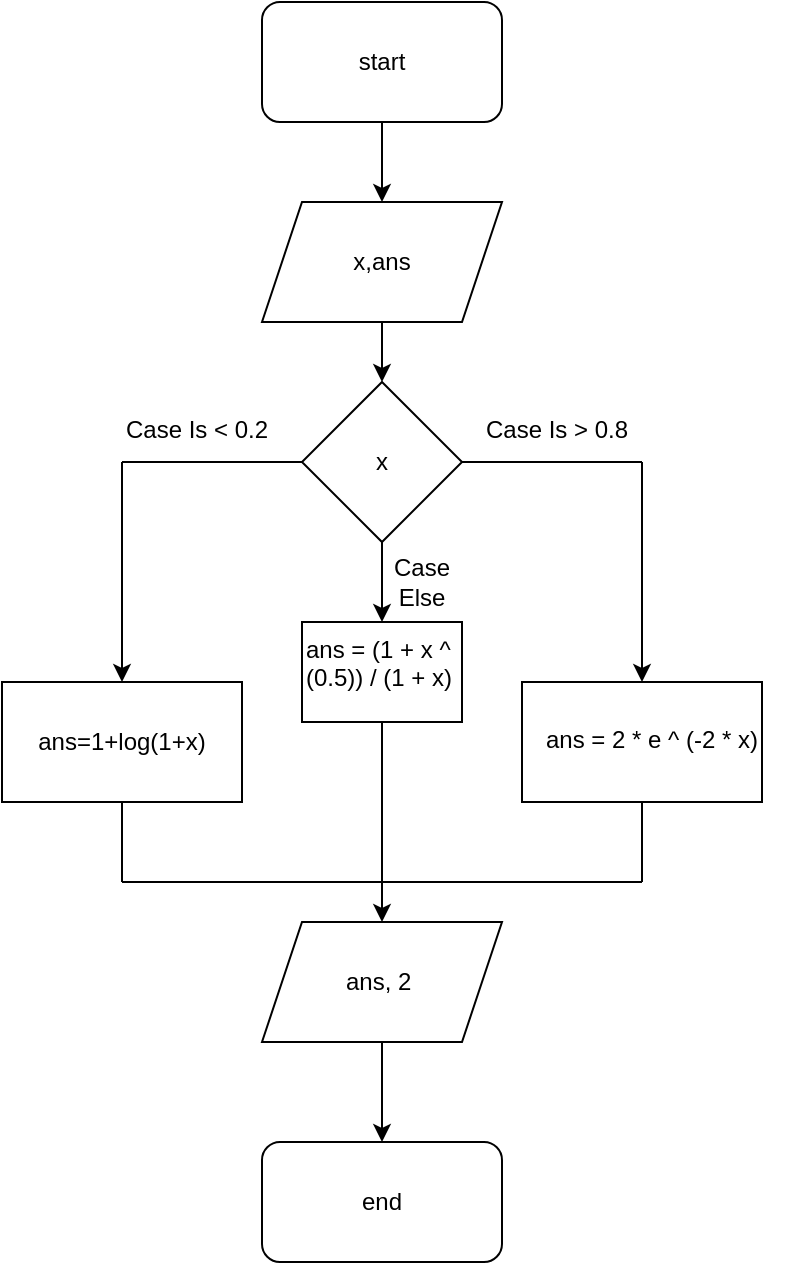 <mxfile version="15.2.9" type="device" pages="5"><diagram id="dI1w18PMFr1RE9JTBytg" name="Page-1"><mxGraphModel dx="770" dy="542" grid="1" gridSize="10" guides="1" tooltips="1" connect="1" arrows="1" fold="1" page="1" pageScale="1" pageWidth="827" pageHeight="1169" math="0" shadow="0"><root><mxCell id="0"/><mxCell id="1" parent="0"/><mxCell id="pCYk5f9-tTiIxZ-fhbZG-1" value="start" style="rounded=1;whiteSpace=wrap;html=1;" vertex="1" parent="1"><mxGeometry x="320" y="40" width="120" height="60" as="geometry"/></mxCell><mxCell id="pCYk5f9-tTiIxZ-fhbZG-2" value="" style="endArrow=classic;html=1;exitX=0.5;exitY=1;exitDx=0;exitDy=0;" edge="1" parent="1" source="pCYk5f9-tTiIxZ-fhbZG-1" target="pCYk5f9-tTiIxZ-fhbZG-4"><mxGeometry width="50" height="50" relative="1" as="geometry"><mxPoint x="370" y="320" as="sourcePoint"/><mxPoint x="370" y="130" as="targetPoint"/></mxGeometry></mxCell><mxCell id="pCYk5f9-tTiIxZ-fhbZG-4" value="x,ans" style="shape=parallelogram;perimeter=parallelogramPerimeter;whiteSpace=wrap;html=1;fixedSize=1;" vertex="1" parent="1"><mxGeometry x="320" y="140" width="120" height="60" as="geometry"/></mxCell><mxCell id="pCYk5f9-tTiIxZ-fhbZG-6" value="" style="endArrow=classic;html=1;exitX=0.5;exitY=1;exitDx=0;exitDy=0;" edge="1" parent="1" source="pCYk5f9-tTiIxZ-fhbZG-4" target="pCYk5f9-tTiIxZ-fhbZG-7"><mxGeometry width="50" height="50" relative="1" as="geometry"><mxPoint x="370" y="320" as="sourcePoint"/><mxPoint x="370" y="250" as="targetPoint"/></mxGeometry></mxCell><mxCell id="pCYk5f9-tTiIxZ-fhbZG-7" value="x" style="rhombus;whiteSpace=wrap;html=1;" vertex="1" parent="1"><mxGeometry x="340" y="230" width="80" height="80" as="geometry"/></mxCell><mxCell id="pCYk5f9-tTiIxZ-fhbZG-9" value="" style="endArrow=none;html=1;exitX=0;exitY=0.5;exitDx=0;exitDy=0;" edge="1" parent="1" source="pCYk5f9-tTiIxZ-fhbZG-7"><mxGeometry width="50" height="50" relative="1" as="geometry"><mxPoint x="370" y="320" as="sourcePoint"/><mxPoint x="250" y="270" as="targetPoint"/></mxGeometry></mxCell><mxCell id="pCYk5f9-tTiIxZ-fhbZG-10" value="" style="endArrow=classic;html=1;" edge="1" parent="1"><mxGeometry width="50" height="50" relative="1" as="geometry"><mxPoint x="250" y="270" as="sourcePoint"/><mxPoint x="250" y="380" as="targetPoint"/></mxGeometry></mxCell><mxCell id="pCYk5f9-tTiIxZ-fhbZG-11" value="ans=1+log(1+x)" style="rounded=0;whiteSpace=wrap;html=1;" vertex="1" parent="1"><mxGeometry x="190" y="380" width="120" height="60" as="geometry"/></mxCell><mxCell id="pCYk5f9-tTiIxZ-fhbZG-12" value="" style="endArrow=none;html=1;exitX=1;exitY=0.5;exitDx=0;exitDy=0;" edge="1" parent="1" source="pCYk5f9-tTiIxZ-fhbZG-7"><mxGeometry width="50" height="50" relative="1" as="geometry"><mxPoint x="370" y="370" as="sourcePoint"/><mxPoint x="510" y="270" as="targetPoint"/></mxGeometry></mxCell><mxCell id="pCYk5f9-tTiIxZ-fhbZG-13" value="" style="endArrow=classic;html=1;" edge="1" parent="1" target="pCYk5f9-tTiIxZ-fhbZG-14"><mxGeometry width="50" height="50" relative="1" as="geometry"><mxPoint x="510" y="270" as="sourcePoint"/><mxPoint x="510" y="380" as="targetPoint"/></mxGeometry></mxCell><mxCell id="pCYk5f9-tTiIxZ-fhbZG-14" value="" style="rounded=0;whiteSpace=wrap;html=1;" vertex="1" parent="1"><mxGeometry x="450" y="380" width="120" height="60" as="geometry"/></mxCell><mxCell id="pCYk5f9-tTiIxZ-fhbZG-16" value="ans = (1 + x ^ (0.5)) / (1 + x)" style="text;whiteSpace=wrap;html=1;" vertex="1" parent="1"><mxGeometry x="340" y="350" width="80" height="15" as="geometry"/></mxCell><mxCell id="pCYk5f9-tTiIxZ-fhbZG-17" value="" style="endArrow=none;html=1;exitX=0.5;exitY=1;exitDx=0;exitDy=0;" edge="1" parent="1" source="pCYk5f9-tTiIxZ-fhbZG-11"><mxGeometry width="50" height="50" relative="1" as="geometry"><mxPoint x="370" y="450" as="sourcePoint"/><mxPoint x="250" y="480" as="targetPoint"/></mxGeometry></mxCell><mxCell id="pCYk5f9-tTiIxZ-fhbZG-18" value="" style="endArrow=none;html=1;exitX=0.5;exitY=1;exitDx=0;exitDy=0;" edge="1" parent="1" source="pCYk5f9-tTiIxZ-fhbZG-14"><mxGeometry width="50" height="50" relative="1" as="geometry"><mxPoint x="370" y="450" as="sourcePoint"/><mxPoint x="510" y="480" as="targetPoint"/></mxGeometry></mxCell><mxCell id="pCYk5f9-tTiIxZ-fhbZG-19" value="" style="endArrow=none;html=1;" edge="1" parent="1"><mxGeometry width="50" height="50" relative="1" as="geometry"><mxPoint x="250" y="480" as="sourcePoint"/><mxPoint x="510" y="480" as="targetPoint"/></mxGeometry></mxCell><mxCell id="pCYk5f9-tTiIxZ-fhbZG-21" value="" style="endArrow=classic;html=1;" edge="1" parent="1" target="pCYk5f9-tTiIxZ-fhbZG-22"><mxGeometry width="50" height="50" relative="1" as="geometry"><mxPoint x="380" y="480" as="sourcePoint"/><mxPoint x="380" y="520" as="targetPoint"/></mxGeometry></mxCell><mxCell id="pCYk5f9-tTiIxZ-fhbZG-22" value="ans, 2&amp;nbsp;" style="shape=parallelogram;perimeter=parallelogramPerimeter;whiteSpace=wrap;html=1;fixedSize=1;" vertex="1" parent="1"><mxGeometry x="320" y="500" width="120" height="60" as="geometry"/></mxCell><mxCell id="pCYk5f9-tTiIxZ-fhbZG-23" value="" style="endArrow=classic;html=1;exitX=0.5;exitY=1;exitDx=0;exitDy=0;" edge="1" parent="1" source="pCYk5f9-tTiIxZ-fhbZG-22" target="pCYk5f9-tTiIxZ-fhbZG-24"><mxGeometry width="50" height="50" relative="1" as="geometry"><mxPoint x="370" y="500" as="sourcePoint"/><mxPoint x="380" y="600" as="targetPoint"/></mxGeometry></mxCell><mxCell id="pCYk5f9-tTiIxZ-fhbZG-24" value="end" style="rounded=1;whiteSpace=wrap;html=1;" vertex="1" parent="1"><mxGeometry x="320" y="610" width="120" height="60" as="geometry"/></mxCell><mxCell id="pCYk5f9-tTiIxZ-fhbZG-25" value="Case Is &lt; 0.2" style="text;whiteSpace=wrap;html=1;" vertex="1" parent="1"><mxGeometry x="250" y="240" width="100" height="30" as="geometry"/></mxCell><mxCell id="pCYk5f9-tTiIxZ-fhbZG-26" value="Case Is &gt; 0.8" style="text;whiteSpace=wrap;html=1;" vertex="1" parent="1"><mxGeometry x="430" y="240" width="100" height="30" as="geometry"/></mxCell><mxCell id="pCYk5f9-tTiIxZ-fhbZG-27" value="" style="rounded=0;whiteSpace=wrap;html=1;fillColor=none;" vertex="1" parent="1"><mxGeometry x="340" y="350" width="80" height="50" as="geometry"/></mxCell><mxCell id="pCYk5f9-tTiIxZ-fhbZG-28" value="" style="endArrow=classic;html=1;exitX=0.5;exitY=1;exitDx=0;exitDy=0;entryX=0.5;entryY=0;entryDx=0;entryDy=0;" edge="1" parent="1" source="pCYk5f9-tTiIxZ-fhbZG-7" target="pCYk5f9-tTiIxZ-fhbZG-27"><mxGeometry width="50" height="50" relative="1" as="geometry"><mxPoint x="380" y="390" as="sourcePoint"/><mxPoint x="430" y="340" as="targetPoint"/></mxGeometry></mxCell><mxCell id="pCYk5f9-tTiIxZ-fhbZG-29" value="ans = 2 * e ^ (-2 * x)" style="text;whiteSpace=wrap;html=1;" vertex="1" parent="1"><mxGeometry x="460" y="395" width="130" height="30" as="geometry"/></mxCell><mxCell id="pCYk5f9-tTiIxZ-fhbZG-30" value="Case Else" style="text;html=1;strokeColor=none;fillColor=none;align=center;verticalAlign=middle;whiteSpace=wrap;rounded=0;" vertex="1" parent="1"><mxGeometry x="380" y="320" width="40" height="20" as="geometry"/></mxCell><mxCell id="pCYk5f9-tTiIxZ-fhbZG-31" value="" style="endArrow=none;html=1;exitX=0.5;exitY=1;exitDx=0;exitDy=0;" edge="1" parent="1" source="pCYk5f9-tTiIxZ-fhbZG-27"><mxGeometry width="50" height="50" relative="1" as="geometry"><mxPoint x="380" y="390" as="sourcePoint"/><mxPoint x="380" y="480" as="targetPoint"/></mxGeometry></mxCell><mxCell id="pCYk5f9-tTiIxZ-fhbZG-33" style="edgeStyle=orthogonalEdgeStyle;rounded=0;orthogonalLoop=1;jettySize=auto;html=1;exitX=0.5;exitY=1;exitDx=0;exitDy=0;" edge="1" parent="1" source="pCYk5f9-tTiIxZ-fhbZG-16" target="pCYk5f9-tTiIxZ-fhbZG-16"><mxGeometry relative="1" as="geometry"/></mxCell></root></mxGraphModel></diagram><diagram id="19UZqenfq27IcjXoYCcM" name="Page-2"><mxGraphModel dx="770" dy="542" grid="1" gridSize="10" guides="1" tooltips="1" connect="1" arrows="1" fold="1" page="1" pageScale="1" pageWidth="827" pageHeight="1169" math="0" shadow="0"><root><mxCell id="sTuYf2kqsGf5Vy3etnHu-0"/><mxCell id="sTuYf2kqsGf5Vy3etnHu-1" parent="sTuYf2kqsGf5Vy3etnHu-0"/><mxCell id="sTuYf2kqsGf5Vy3etnHu-2" value="start" style="rounded=1;whiteSpace=wrap;html=1;fillColor=none;gradientColor=none;" vertex="1" parent="sTuYf2kqsGf5Vy3etnHu-1"><mxGeometry x="320" y="80" width="120" height="60" as="geometry"/></mxCell><mxCell id="sTuYf2kqsGf5Vy3etnHu-3" value="" style="endArrow=classic;html=1;exitX=0.5;exitY=1;exitDx=0;exitDy=0;" edge="1" parent="sTuYf2kqsGf5Vy3etnHu-1" source="sTuYf2kqsGf5Vy3etnHu-2" target="sTuYf2kqsGf5Vy3etnHu-4"><mxGeometry width="50" height="50" relative="1" as="geometry"><mxPoint x="370" y="350" as="sourcePoint"/><mxPoint x="380" y="210" as="targetPoint"/></mxGeometry></mxCell><mxCell id="sTuYf2kqsGf5Vy3etnHu-4" value="a, &amp;nbsp;ans" style="shape=parallelogram;perimeter=parallelogramPerimeter;whiteSpace=wrap;html=1;fixedSize=1;fillColor=none;gradientColor=none;" vertex="1" parent="sTuYf2kqsGf5Vy3etnHu-1"><mxGeometry x="320" y="190" width="120" height="60" as="geometry"/></mxCell><mxCell id="sTuYf2kqsGf5Vy3etnHu-5" value="" style="endArrow=classic;html=1;exitX=0.5;exitY=1;exitDx=0;exitDy=0;" edge="1" parent="sTuYf2kqsGf5Vy3etnHu-1" source="sTuYf2kqsGf5Vy3etnHu-4" target="sTuYf2kqsGf5Vy3etnHu-6"><mxGeometry width="50" height="50" relative="1" as="geometry"><mxPoint x="370" y="350" as="sourcePoint"/><mxPoint x="380" y="300" as="targetPoint"/></mxGeometry></mxCell><mxCell id="sTuYf2kqsGf5Vy3etnHu-6" value="a" style="rhombus;whiteSpace=wrap;html=1;fillColor=none;gradientColor=none;" vertex="1" parent="sTuYf2kqsGf5Vy3etnHu-1"><mxGeometry x="340" y="290" width="80" height="80" as="geometry"/></mxCell><mxCell id="sTuYf2kqsGf5Vy3etnHu-9" value="" style="endArrow=none;html=1;exitX=0;exitY=0.5;exitDx=0;exitDy=0;" edge="1" parent="sTuYf2kqsGf5Vy3etnHu-1" source="sTuYf2kqsGf5Vy3etnHu-6"><mxGeometry width="50" height="50" relative="1" as="geometry"><mxPoint x="350" y="410" as="sourcePoint"/><mxPoint x="170" y="330" as="targetPoint"/></mxGeometry></mxCell><mxCell id="sTuYf2kqsGf5Vy3etnHu-10" value="" style="endArrow=none;html=1;" edge="1" parent="sTuYf2kqsGf5Vy3etnHu-1" source="sTuYf2kqsGf5Vy3etnHu-6"><mxGeometry width="50" height="50" relative="1" as="geometry"><mxPoint x="250" y="330" as="sourcePoint"/><mxPoint x="250" y="440" as="targetPoint"/></mxGeometry></mxCell><mxCell id="sTuYf2kqsGf5Vy3etnHu-11" value="" style="endArrow=none;html=1;" edge="1" parent="sTuYf2kqsGf5Vy3etnHu-1"><mxGeometry width="50" height="50" relative="1" as="geometry"><mxPoint x="170" y="330" as="sourcePoint"/><mxPoint x="170" y="480" as="targetPoint"/></mxGeometry></mxCell><mxCell id="sTuYf2kqsGf5Vy3etnHu-12" value="" style="endArrow=none;html=1;exitX=0.5;exitY=1;exitDx=0;exitDy=0;" edge="1" parent="sTuYf2kqsGf5Vy3etnHu-1" source="sTuYf2kqsGf5Vy3etnHu-6"><mxGeometry width="50" height="50" relative="1" as="geometry"><mxPoint x="350" y="410" as="sourcePoint"/><mxPoint x="380" y="460" as="targetPoint"/></mxGeometry></mxCell><mxCell id="eFNUAeEBrP6kaVec9v31-0" value="" style="endArrow=classic;html=1;" edge="1" parent="sTuYf2kqsGf5Vy3etnHu-1" target="eFNUAeEBrP6kaVec9v31-8"><mxGeometry width="50" height="50" relative="1" as="geometry"><mxPoint x="170" y="480" as="sourcePoint"/><mxPoint x="170" y="490" as="targetPoint"/></mxGeometry></mxCell><mxCell id="eFNUAeEBrP6kaVec9v31-1" value="" style="endArrow=classic;html=1;" edge="1" parent="sTuYf2kqsGf5Vy3etnHu-1"><mxGeometry width="50" height="50" relative="1" as="geometry"><mxPoint x="250" y="440" as="sourcePoint"/><mxPoint x="250" y="450" as="targetPoint"/></mxGeometry></mxCell><mxCell id="eFNUAeEBrP6kaVec9v31-2" value="" style="endArrow=classic;html=1;" edge="1" parent="sTuYf2kqsGf5Vy3etnHu-1"><mxGeometry width="50" height="50" relative="1" as="geometry"><mxPoint x="380" y="460" as="sourcePoint"/><mxPoint x="380" y="480" as="targetPoint"/></mxGeometry></mxCell><mxCell id="eFNUAeEBrP6kaVec9v31-3" value="" style="endArrow=none;html=1;exitX=1;exitY=0.5;exitDx=0;exitDy=0;" edge="1" parent="sTuYf2kqsGf5Vy3etnHu-1" source="sTuYf2kqsGf5Vy3etnHu-6"><mxGeometry width="50" height="50" relative="1" as="geometry"><mxPoint x="350" y="450" as="sourcePoint"/><mxPoint x="590" y="330" as="targetPoint"/></mxGeometry></mxCell><mxCell id="eFNUAeEBrP6kaVec9v31-5" value="" style="endArrow=classic;html=1;" edge="1" parent="sTuYf2kqsGf5Vy3etnHu-1" source="sTuYf2kqsGf5Vy3etnHu-6"><mxGeometry width="50" height="50" relative="1" as="geometry"><mxPoint x="500" y="330" as="sourcePoint"/><mxPoint x="500" y="450" as="targetPoint"/></mxGeometry></mxCell><mxCell id="eFNUAeEBrP6kaVec9v31-6" value="" style="endArrow=classic;html=1;" edge="1" parent="sTuYf2kqsGf5Vy3etnHu-1"><mxGeometry width="50" height="50" relative="1" as="geometry"><mxPoint x="590" y="330" as="sourcePoint"/><mxPoint x="590" y="490" as="targetPoint"/></mxGeometry></mxCell><mxCell id="eFNUAeEBrP6kaVec9v31-7" value="" style="endArrow=classic;html=1;" edge="1" parent="sTuYf2kqsGf5Vy3etnHu-1" source="sTuYf2kqsGf5Vy3etnHu-6"><mxGeometry width="50" height="50" relative="1" as="geometry"><mxPoint x="300" y="330" as="sourcePoint"/><mxPoint x="300" y="540" as="targetPoint"/></mxGeometry></mxCell><mxCell id="eFNUAeEBrP6kaVec9v31-8" value="ans=1" style="rounded=0;whiteSpace=wrap;html=1;fillColor=none;gradientColor=none;" vertex="1" parent="sTuYf2kqsGf5Vy3etnHu-1"><mxGeometry x="140" y="490" width="60" height="60" as="geometry"/></mxCell><mxCell id="eFNUAeEBrP6kaVec9v31-9" value="ans=2" style="rounded=0;whiteSpace=wrap;html=1;fillColor=none;gradientColor=none;" vertex="1" parent="sTuYf2kqsGf5Vy3etnHu-1"><mxGeometry x="220" y="450" width="60" height="50" as="geometry"/></mxCell><mxCell id="eFNUAeEBrP6kaVec9v31-10" value="ans=3" style="rounded=0;whiteSpace=wrap;html=1;fillColor=none;gradientColor=none;" vertex="1" parent="sTuYf2kqsGf5Vy3etnHu-1"><mxGeometry x="270" y="540" width="60" height="50" as="geometry"/></mxCell><mxCell id="eFNUAeEBrP6kaVec9v31-26" style="edgeStyle=orthogonalEdgeStyle;rounded=0;orthogonalLoop=1;jettySize=auto;html=1;" edge="1" parent="sTuYf2kqsGf5Vy3etnHu-1" source="eFNUAeEBrP6kaVec9v31-11"><mxGeometry relative="1" as="geometry"><mxPoint x="380" y="680" as="targetPoint"/></mxGeometry></mxCell><mxCell id="eFNUAeEBrP6kaVec9v31-11" value="ans=4" style="rounded=0;whiteSpace=wrap;html=1;fillColor=none;gradientColor=none;" vertex="1" parent="sTuYf2kqsGf5Vy3etnHu-1"><mxGeometry x="350" y="480" width="60" height="60" as="geometry"/></mxCell><mxCell id="eFNUAeEBrP6kaVec9v31-12" value="ans=5" style="rounded=0;whiteSpace=wrap;html=1;fillColor=none;gradientColor=none;" vertex="1" parent="sTuYf2kqsGf5Vy3etnHu-1"><mxGeometry x="470" y="450" width="60" height="50" as="geometry"/></mxCell><mxCell id="eFNUAeEBrP6kaVec9v31-13" value="ans=6" style="rounded=0;whiteSpace=wrap;html=1;fillColor=none;gradientColor=none;" vertex="1" parent="sTuYf2kqsGf5Vy3etnHu-1"><mxGeometry x="560" y="490" width="60" height="50" as="geometry"/></mxCell><mxCell id="eFNUAeEBrP6kaVec9v31-14" value="" style="endArrow=none;html=1;exitX=0.5;exitY=1;exitDx=0;exitDy=0;" edge="1" parent="sTuYf2kqsGf5Vy3etnHu-1" source="eFNUAeEBrP6kaVec9v31-8"><mxGeometry width="50" height="50" relative="1" as="geometry"><mxPoint x="380" y="550" as="sourcePoint"/><mxPoint x="170" y="660" as="targetPoint"/></mxGeometry></mxCell><mxCell id="eFNUAeEBrP6kaVec9v31-15" value="" style="endArrow=none;html=1;exitX=0.5;exitY=1;exitDx=0;exitDy=0;" edge="1" parent="sTuYf2kqsGf5Vy3etnHu-1" source="eFNUAeEBrP6kaVec9v31-13"><mxGeometry width="50" height="50" relative="1" as="geometry"><mxPoint x="380" y="550" as="sourcePoint"/><mxPoint x="590" y="660" as="targetPoint"/></mxGeometry></mxCell><mxCell id="eFNUAeEBrP6kaVec9v31-16" value="" style="endArrow=none;html=1;" edge="1" parent="sTuYf2kqsGf5Vy3etnHu-1"><mxGeometry width="50" height="50" relative="1" as="geometry"><mxPoint x="170" y="660" as="sourcePoint"/><mxPoint x="590" y="660" as="targetPoint"/></mxGeometry></mxCell><mxCell id="eFNUAeEBrP6kaVec9v31-17" value="" style="endArrow=none;html=1;exitX=0.5;exitY=1;exitDx=0;exitDy=0;" edge="1" parent="sTuYf2kqsGf5Vy3etnHu-1" source="eFNUAeEBrP6kaVec9v31-9"><mxGeometry width="50" height="50" relative="1" as="geometry"><mxPoint x="380" y="550" as="sourcePoint"/><mxPoint x="250" y="640" as="targetPoint"/></mxGeometry></mxCell><mxCell id="eFNUAeEBrP6kaVec9v31-18" value="" style="endArrow=none;html=1;" edge="1" parent="sTuYf2kqsGf5Vy3etnHu-1"><mxGeometry width="50" height="50" relative="1" as="geometry"><mxPoint x="250" y="640" as="sourcePoint"/><mxPoint x="380" y="660" as="targetPoint"/></mxGeometry></mxCell><mxCell id="eFNUAeEBrP6kaVec9v31-22" value="" style="endArrow=none;html=1;exitX=0.5;exitY=1;exitDx=0;exitDy=0;" edge="1" parent="sTuYf2kqsGf5Vy3etnHu-1" source="eFNUAeEBrP6kaVec9v31-10"><mxGeometry width="50" height="50" relative="1" as="geometry"><mxPoint x="380" y="550" as="sourcePoint"/><mxPoint x="380" y="660" as="targetPoint"/></mxGeometry></mxCell><mxCell id="eFNUAeEBrP6kaVec9v31-23" value="" style="endArrow=none;html=1;exitX=0.5;exitY=1;exitDx=0;exitDy=0;" edge="1" parent="sTuYf2kqsGf5Vy3etnHu-1" source="eFNUAeEBrP6kaVec9v31-11"><mxGeometry width="50" height="50" relative="1" as="geometry"><mxPoint x="380" y="550" as="sourcePoint"/><mxPoint x="380" y="660" as="targetPoint"/></mxGeometry></mxCell><mxCell id="eFNUAeEBrP6kaVec9v31-24" value="" style="endArrow=none;html=1;exitX=0.5;exitY=1;exitDx=0;exitDy=0;" edge="1" parent="sTuYf2kqsGf5Vy3etnHu-1" source="eFNUAeEBrP6kaVec9v31-12"><mxGeometry width="50" height="50" relative="1" as="geometry"><mxPoint x="380" y="550" as="sourcePoint"/><mxPoint x="380" y="660" as="targetPoint"/></mxGeometry></mxCell><mxCell id="TbM321lTAKYVAFAgrell-0" value="ans" style="shape=parallelogram;perimeter=parallelogramPerimeter;whiteSpace=wrap;html=1;fixedSize=1;fillColor=none;gradientColor=none;" vertex="1" parent="sTuYf2kqsGf5Vy3etnHu-1"><mxGeometry x="320" y="680" width="120" height="60" as="geometry"/></mxCell><mxCell id="TbM321lTAKYVAFAgrell-1" value="" style="endArrow=classic;html=1;exitX=0.5;exitY=1;exitDx=0;exitDy=0;" edge="1" parent="sTuYf2kqsGf5Vy3etnHu-1" source="TbM321lTAKYVAFAgrell-0" target="TbM321lTAKYVAFAgrell-2"><mxGeometry width="50" height="50" relative="1" as="geometry"><mxPoint x="380" y="650" as="sourcePoint"/><mxPoint x="380" y="790" as="targetPoint"/></mxGeometry></mxCell><mxCell id="TbM321lTAKYVAFAgrell-2" value="end" style="rounded=1;whiteSpace=wrap;html=1;fillColor=none;gradientColor=none;" vertex="1" parent="sTuYf2kqsGf5Vy3etnHu-1"><mxGeometry x="320" y="760" width="120" height="60" as="geometry"/></mxCell><mxCell id="QeTjEKjYVwE3gltf6Wo0-0" value="Case=1" style="text;html=1;strokeColor=none;fillColor=none;align=center;verticalAlign=middle;whiteSpace=wrap;rounded=0;" vertex="1" parent="sTuYf2kqsGf5Vy3etnHu-1"><mxGeometry x="130" y="390" width="40" height="20" as="geometry"/></mxCell><mxCell id="QeTjEKjYVwE3gltf6Wo0-1" value="case=2" style="text;html=1;strokeColor=none;fillColor=none;align=center;verticalAlign=middle;whiteSpace=wrap;rounded=0;" vertex="1" parent="sTuYf2kqsGf5Vy3etnHu-1"><mxGeometry x="250" y="390" width="40" height="20" as="geometry"/></mxCell><mxCell id="QeTjEKjYVwE3gltf6Wo0-2" value="case=3" style="text;html=1;strokeColor=none;fillColor=none;align=center;verticalAlign=middle;whiteSpace=wrap;rounded=0;" vertex="1" parent="sTuYf2kqsGf5Vy3etnHu-1"><mxGeometry x="300" y="420" width="40" height="20" as="geometry"/></mxCell><mxCell id="QeTjEKjYVwE3gltf6Wo0-3" value="case=4" style="text;html=1;strokeColor=none;fillColor=none;align=center;verticalAlign=middle;whiteSpace=wrap;rounded=0;" vertex="1" parent="sTuYf2kqsGf5Vy3etnHu-1"><mxGeometry x="394" y="420" width="40" height="20" as="geometry"/></mxCell><mxCell id="QeTjEKjYVwE3gltf6Wo0-4" value="case=5" style="text;html=1;strokeColor=none;fillColor=none;align=center;verticalAlign=middle;whiteSpace=wrap;rounded=0;" vertex="1" parent="sTuYf2kqsGf5Vy3etnHu-1"><mxGeometry x="470" y="390" width="40" height="20" as="geometry"/></mxCell><mxCell id="QeTjEKjYVwE3gltf6Wo0-5" value="case=6" style="text;html=1;strokeColor=none;fillColor=none;align=center;verticalAlign=middle;whiteSpace=wrap;rounded=0;" vertex="1" parent="sTuYf2kqsGf5Vy3etnHu-1"><mxGeometry x="600" y="390" width="40" height="20" as="geometry"/></mxCell></root></mxGraphModel></diagram><diagram id="ZikFDCQ9XEXTywt0MGj8" name="Page-3"><mxGraphModel dx="770" dy="542" grid="1" gridSize="10" guides="1" tooltips="1" connect="1" arrows="1" fold="1" page="1" pageScale="1" pageWidth="827" pageHeight="1169" math="0" shadow="0"><root><mxCell id="GaVRya6awOVW0myAqaXg-0"/><mxCell id="GaVRya6awOVW0myAqaXg-1" parent="GaVRya6awOVW0myAqaXg-0"/><mxCell id="GaVRya6awOVW0myAqaXg-2" value="start" style="rounded=1;whiteSpace=wrap;html=1;fillColor=none;gradientColor=none;" vertex="1" parent="GaVRya6awOVW0myAqaXg-1"><mxGeometry x="340" y="40" width="120" height="60" as="geometry"/></mxCell><mxCell id="GaVRya6awOVW0myAqaXg-3" value="" style="endArrow=classic;html=1;exitX=0.5;exitY=1;exitDx=0;exitDy=0;" edge="1" parent="GaVRya6awOVW0myAqaXg-1" source="GaVRya6awOVW0myAqaXg-2" target="GaVRya6awOVW0myAqaXg-4"><mxGeometry width="50" height="50" relative="1" as="geometry"><mxPoint x="370" y="270" as="sourcePoint"/><mxPoint x="400" y="140" as="targetPoint"/></mxGeometry></mxCell><mxCell id="GaVRya6awOVW0myAqaXg-4" value="a" style="shape=parallelogram;perimeter=parallelogramPerimeter;whiteSpace=wrap;html=1;fixedSize=1;fillColor=none;gradientColor=none;" vertex="1" parent="GaVRya6awOVW0myAqaXg-1"><mxGeometry x="340" y="140" width="120" height="60" as="geometry"/></mxCell><mxCell id="GaVRya6awOVW0myAqaXg-5" value="" style="endArrow=classic;html=1;exitX=0.5;exitY=1;exitDx=0;exitDy=0;" edge="1" parent="GaVRya6awOVW0myAqaXg-1" source="GaVRya6awOVW0myAqaXg-4" target="GaVRya6awOVW0myAqaXg-6"><mxGeometry width="50" height="50" relative="1" as="geometry"><mxPoint x="370" y="270" as="sourcePoint"/><mxPoint x="400" y="240" as="targetPoint"/></mxGeometry></mxCell><mxCell id="GaVRya6awOVW0myAqaXg-6" value="" style="rhombus;whiteSpace=wrap;html=1;fillColor=none;gradientColor=none;" vertex="1" parent="GaVRya6awOVW0myAqaXg-1"><mxGeometry x="320" y="240" width="160" height="150" as="geometry"/></mxCell><mxCell id="GaVRya6awOVW0myAqaXg-7" value="While a &lt; 2 Or a &gt; 5    a = Int(Rnd * 10)" style="text;whiteSpace=wrap;html=1;" vertex="1" parent="GaVRya6awOVW0myAqaXg-1"><mxGeometry x="345" y="300" width="110" height="30" as="geometry"/></mxCell><mxCell id="GaVRya6awOVW0myAqaXg-8" value="" style="endArrow=classic;html=1;exitX=0;exitY=1;exitDx=0;exitDy=0;" edge="1" parent="GaVRya6awOVW0myAqaXg-1" source="GaVRya6awOVW0myAqaXg-6"><mxGeometry width="50" height="50" relative="1" as="geometry"><mxPoint x="390" y="410" as="sourcePoint"/><mxPoint x="360" y="460" as="targetPoint"/></mxGeometry></mxCell><mxCell id="GaVRya6awOVW0myAqaXg-9" value="" style="endArrow=classic;html=1;exitX=1;exitY=1;exitDx=0;exitDy=0;" edge="1" parent="GaVRya6awOVW0myAqaXg-1" source="GaVRya6awOVW0myAqaXg-6"><mxGeometry width="50" height="50" relative="1" as="geometry"><mxPoint x="390" y="410" as="sourcePoint"/><mxPoint x="440" y="460" as="targetPoint"/></mxGeometry></mxCell><mxCell id="GaVRya6awOVW0myAqaXg-10" value="" style="endArrow=none;html=1;exitX=0;exitY=0.5;exitDx=0;exitDy=0;" edge="1" parent="GaVRya6awOVW0myAqaXg-1" source="GaVRya6awOVW0myAqaXg-6"><mxGeometry width="50" height="50" relative="1" as="geometry"><mxPoint x="390" y="410" as="sourcePoint"/><mxPoint x="230" y="315" as="targetPoint"/></mxGeometry></mxCell><mxCell id="GaVRya6awOVW0myAqaXg-11" value="" style="endArrow=none;html=1;exitX=1;exitY=0.5;exitDx=0;exitDy=0;" edge="1" parent="GaVRya6awOVW0myAqaXg-1" source="GaVRya6awOVW0myAqaXg-6"><mxGeometry width="50" height="50" relative="1" as="geometry"><mxPoint x="390" y="410" as="sourcePoint"/><mxPoint x="580" y="315" as="targetPoint"/></mxGeometry></mxCell><mxCell id="GaVRya6awOVW0myAqaXg-12" value="" style="endArrow=classic;html=1;" edge="1" parent="GaVRya6awOVW0myAqaXg-1"><mxGeometry width="50" height="50" relative="1" as="geometry"><mxPoint x="230" y="310" as="sourcePoint"/><mxPoint x="230" y="450" as="targetPoint"/></mxGeometry></mxCell><mxCell id="GaVRya6awOVW0myAqaXg-13" value="" style="endArrow=classic;html=1;" edge="1" parent="GaVRya6awOVW0myAqaXg-1"><mxGeometry width="50" height="50" relative="1" as="geometry"><mxPoint x="580" y="310" as="sourcePoint"/><mxPoint x="580" y="450" as="targetPoint"/></mxGeometry></mxCell><mxCell id="GaVRya6awOVW0myAqaXg-14" value="отрезок" style="rounded=0;whiteSpace=wrap;html=1;fillColor=none;gradientColor=none;" vertex="1" parent="GaVRya6awOVW0myAqaXg-1"><mxGeometry x="190" y="450" width="80" height="40" as="geometry"/></mxCell><mxCell id="GaVRya6awOVW0myAqaXg-15" value="треугольник" style="rounded=0;whiteSpace=wrap;html=1;fillColor=none;gradientColor=none;" vertex="1" parent="GaVRya6awOVW0myAqaXg-1"><mxGeometry x="320" y="460" width="80" height="40" as="geometry"/></mxCell><mxCell id="GaVRya6awOVW0myAqaXg-18" value="прямоугольник&lt;br&gt;ромб&lt;br&gt;квадрат" style="rounded=0;whiteSpace=wrap;html=1;fillColor=none;gradientColor=none;" vertex="1" parent="GaVRya6awOVW0myAqaXg-1"><mxGeometry x="410" y="460" width="90" height="60" as="geometry"/></mxCell><mxCell id="GaVRya6awOVW0myAqaXg-20" value="пятиугольник" style="rounded=0;whiteSpace=wrap;html=1;fillColor=none;gradientColor=none;" vertex="1" parent="GaVRya6awOVW0myAqaXg-1"><mxGeometry x="520" y="450" width="120" height="60" as="geometry"/></mxCell><mxCell id="GaVRya6awOVW0myAqaXg-21" value="" style="endArrow=none;html=1;entryX=0.5;entryY=1;entryDx=0;entryDy=0;" edge="1" parent="GaVRya6awOVW0myAqaXg-1" target="GaVRya6awOVW0myAqaXg-20"><mxGeometry width="50" height="50" relative="1" as="geometry"><mxPoint x="580" y="600" as="sourcePoint"/><mxPoint x="440" y="540" as="targetPoint"/></mxGeometry></mxCell><mxCell id="GaVRya6awOVW0myAqaXg-22" value="" style="endArrow=none;html=1;exitX=0.5;exitY=1;exitDx=0;exitDy=0;" edge="1" parent="GaVRya6awOVW0myAqaXg-1" source="GaVRya6awOVW0myAqaXg-14"><mxGeometry width="50" height="50" relative="1" as="geometry"><mxPoint x="390" y="590" as="sourcePoint"/><mxPoint x="230" y="600" as="targetPoint"/></mxGeometry></mxCell><mxCell id="GaVRya6awOVW0myAqaXg-23" value="" style="endArrow=none;html=1;" edge="1" parent="GaVRya6awOVW0myAqaXg-1"><mxGeometry width="50" height="50" relative="1" as="geometry"><mxPoint x="230" y="600" as="sourcePoint"/><mxPoint x="580" y="600" as="targetPoint"/></mxGeometry></mxCell><mxCell id="GaVRya6awOVW0myAqaXg-24" value="" style="endArrow=none;html=1;exitX=0.5;exitY=1;exitDx=0;exitDy=0;" edge="1" parent="GaVRya6awOVW0myAqaXg-1" source="GaVRya6awOVW0myAqaXg-15"><mxGeometry width="50" height="50" relative="1" as="geometry"><mxPoint x="390" y="590" as="sourcePoint"/><mxPoint x="400" y="600" as="targetPoint"/></mxGeometry></mxCell><mxCell id="GaVRya6awOVW0myAqaXg-25" value="" style="endArrow=none;html=1;entryX=0.5;entryY=1;entryDx=0;entryDy=0;" edge="1" parent="GaVRya6awOVW0myAqaXg-1" target="GaVRya6awOVW0myAqaXg-18"><mxGeometry width="50" height="50" relative="1" as="geometry"><mxPoint x="400" y="600" as="sourcePoint"/><mxPoint x="440" y="540" as="targetPoint"/></mxGeometry></mxCell><mxCell id="GaVRya6awOVW0myAqaXg-26" value="" style="endArrow=classic;html=1;" edge="1" parent="GaVRya6awOVW0myAqaXg-1" target="GaVRya6awOVW0myAqaXg-27"><mxGeometry width="50" height="50" relative="1" as="geometry"><mxPoint x="400" y="600" as="sourcePoint"/><mxPoint x="400" y="630" as="targetPoint"/></mxGeometry></mxCell><mxCell id="GaVRya6awOVW0myAqaXg-27" value="a" style="shape=parallelogram;perimeter=parallelogramPerimeter;whiteSpace=wrap;html=1;fixedSize=1;fillColor=none;gradientColor=none;" vertex="1" parent="GaVRya6awOVW0myAqaXg-1"><mxGeometry x="340" y="640" width="120" height="60" as="geometry"/></mxCell><mxCell id="GaVRya6awOVW0myAqaXg-28" value="" style="endArrow=classic;html=1;" edge="1" parent="GaVRya6awOVW0myAqaXg-1" target="GaVRya6awOVW0myAqaXg-29"><mxGeometry width="50" height="50" relative="1" as="geometry"><mxPoint x="400" y="700" as="sourcePoint"/><mxPoint x="400" y="750" as="targetPoint"/></mxGeometry></mxCell><mxCell id="GaVRya6awOVW0myAqaXg-29" value="end" style="rounded=1;whiteSpace=wrap;html=1;fillColor=none;gradientColor=none;" vertex="1" parent="GaVRya6awOVW0myAqaXg-1"><mxGeometry x="340" y="720" width="120" height="60" as="geometry"/></mxCell><mxCell id="esILucaiA8i-DCHNu63r-1" value="case=2" style="text;html=1;strokeColor=none;fillColor=none;align=center;verticalAlign=middle;whiteSpace=wrap;rounded=0;" vertex="1" parent="GaVRya6awOVW0myAqaXg-1"><mxGeometry x="180" y="360" width="40" height="20" as="geometry"/></mxCell><mxCell id="esILucaiA8i-DCHNu63r-2" value="case=3" style="text;html=1;strokeColor=none;fillColor=none;align=center;verticalAlign=middle;whiteSpace=wrap;rounded=0;" vertex="1" parent="GaVRya6awOVW0myAqaXg-1"><mxGeometry x="305" y="390" width="40" height="20" as="geometry"/></mxCell><mxCell id="esILucaiA8i-DCHNu63r-4" value="case=4" style="text;html=1;strokeColor=none;fillColor=none;align=center;verticalAlign=middle;whiteSpace=wrap;rounded=0;" vertex="1" parent="GaVRya6awOVW0myAqaXg-1"><mxGeometry x="455" y="390" width="40" height="20" as="geometry"/></mxCell><mxCell id="esILucaiA8i-DCHNu63r-5" value="case=5" style="text;html=1;strokeColor=none;fillColor=none;align=center;verticalAlign=middle;whiteSpace=wrap;rounded=0;" vertex="1" parent="GaVRya6awOVW0myAqaXg-1"><mxGeometry x="590" y="350" width="40" height="20" as="geometry"/></mxCell></root></mxGraphModel></diagram><diagram id="KLNobscPjwVu5lAgN8hy" name="Page-4"><mxGraphModel dx="770" dy="542" grid="1" gridSize="10" guides="1" tooltips="1" connect="1" arrows="1" fold="1" page="1" pageScale="1" pageWidth="827" pageHeight="1169" math="0" shadow="0"><root><mxCell id="HbHpyk4V0_9fi1_Ug77k-0"/><mxCell id="HbHpyk4V0_9fi1_Ug77k-1" parent="HbHpyk4V0_9fi1_Ug77k-0"/><mxCell id="gLwOkWi8e9hfQLj68ffz-0" value="start" style="rounded=1;whiteSpace=wrap;html=1;fillColor=none;gradientColor=none;" vertex="1" parent="HbHpyk4V0_9fi1_Ug77k-1"><mxGeometry x="320" y="50" width="120" height="60" as="geometry"/></mxCell><mxCell id="gLwOkWi8e9hfQLj68ffz-1" value="end" style="rounded=1;whiteSpace=wrap;html=1;fillColor=none;gradientColor=none;" vertex="1" parent="HbHpyk4V0_9fi1_Ug77k-1"><mxGeometry x="320" y="580" width="120" height="60" as="geometry"/></mxCell><mxCell id="gLwOkWi8e9hfQLj68ffz-2" value="" style="shape=parallelogram;perimeter=parallelogramPerimeter;whiteSpace=wrap;html=1;fixedSize=1;fillColor=none;gradientColor=none;" vertex="1" parent="HbHpyk4V0_9fi1_Ug77k-1"><mxGeometry x="320" y="150" width="120" height="60" as="geometry"/></mxCell><mxCell id="gLwOkWi8e9hfQLj68ffz-3" value="" style="rhombus;whiteSpace=wrap;html=1;fillColor=none;gradientColor=none;" vertex="1" parent="HbHpyk4V0_9fi1_Ug77k-1"><mxGeometry x="334" y="250" width="80" height="80" as="geometry"/></mxCell><mxCell id="gLwOkWi8e9hfQLj68ffz-5" value="" style="rounded=0;whiteSpace=wrap;html=1;fillColor=none;gradientColor=none;" vertex="1" parent="HbHpyk4V0_9fi1_Ug77k-1"><mxGeometry x="170" y="380" width="120" height="60" as="geometry"/></mxCell><mxCell id="gLwOkWi8e9hfQLj68ffz-6" value="" style="rounded=0;whiteSpace=wrap;html=1;fillColor=none;gradientColor=none;" vertex="1" parent="HbHpyk4V0_9fi1_Ug77k-1"><mxGeometry x="490" y="380" width="120" height="60" as="geometry"/></mxCell></root></mxGraphModel></diagram><diagram id="PUxZLOeUwIWeypo8U-UO" name="Page-5"><mxGraphModel dx="770" dy="542" grid="1" gridSize="10" guides="1" tooltips="1" connect="1" arrows="1" fold="1" page="1" pageScale="1" pageWidth="827" pageHeight="1169" math="0" shadow="0"><root><mxCell id="dk8Rw4clc4b7H6AArkfD-0"/><mxCell id="dk8Rw4clc4b7H6AArkfD-1" parent="dk8Rw4clc4b7H6AArkfD-0"/><mxCell id="HVshTLw-Uq3JtgAu3m9b-0" value="" style="rounded=1;whiteSpace=wrap;html=1;fillColor=none;gradientColor=none;" vertex="1" parent="dk8Rw4clc4b7H6AArkfD-1"><mxGeometry x="340" y="40" width="120" height="60" as="geometry"/></mxCell><mxCell id="HVshTLw-Uq3JtgAu3m9b-1" value="" style="shape=parallelogram;perimeter=parallelogramPerimeter;whiteSpace=wrap;html=1;fixedSize=1;fillColor=none;gradientColor=none;" vertex="1" parent="dk8Rw4clc4b7H6AArkfD-1"><mxGeometry x="340" y="140" width="120" height="60" as="geometry"/></mxCell><mxCell id="HVshTLw-Uq3JtgAu3m9b-2" value="" style="rhombus;whiteSpace=wrap;html=1;fillColor=none;gradientColor=none;" vertex="1" parent="dk8Rw4clc4b7H6AArkfD-1"><mxGeometry x="360" y="250" width="80" height="80" as="geometry"/></mxCell><mxCell id="HVshTLw-Uq3JtgAu3m9b-3" value="" style="rhombus;whiteSpace=wrap;html=1;fillColor=none;gradientColor=none;" vertex="1" parent="dk8Rw4clc4b7H6AArkfD-1"><mxGeometry x="360" y="380" width="80" height="80" as="geometry"/></mxCell><mxCell id="HVshTLw-Uq3JtgAu3m9b-4" value="" style="rhombus;whiteSpace=wrap;html=1;fillColor=none;gradientColor=none;" vertex="1" parent="dk8Rw4clc4b7H6AArkfD-1"><mxGeometry x="360" y="520" width="80" height="80" as="geometry"/></mxCell><mxCell id="HVshTLw-Uq3JtgAu3m9b-5" value="" style="rounded=0;whiteSpace=wrap;html=1;fillColor=none;gradientColor=none;" vertex="1" parent="dk8Rw4clc4b7H6AArkfD-1"><mxGeometry x="340" y="690" width="120" height="60" as="geometry"/></mxCell><mxCell id="HVshTLw-Uq3JtgAu3m9b-6" value="" style="shape=document;whiteSpace=wrap;html=1;boundedLbl=1;fillColor=none;gradientColor=none;" vertex="1" parent="dk8Rw4clc4b7H6AArkfD-1"><mxGeometry x="340" y="830" width="120" height="80" as="geometry"/></mxCell><mxCell id="HVshTLw-Uq3JtgAu3m9b-7" value="" style="rounded=1;whiteSpace=wrap;html=1;fillColor=none;gradientColor=none;" vertex="1" parent="dk8Rw4clc4b7H6AArkfD-1"><mxGeometry x="340" y="970" width="120" height="60" as="geometry"/></mxCell><mxCell id="HVshTLw-Uq3JtgAu3m9b-8" value="" style="rounded=0;whiteSpace=wrap;html=1;fillColor=none;gradientColor=none;" vertex="1" parent="dk8Rw4clc4b7H6AArkfD-1"><mxGeometry x="510" y="260" width="120" height="60" as="geometry"/></mxCell><mxCell id="HVshTLw-Uq3JtgAu3m9b-9" value="" style="rounded=0;whiteSpace=wrap;html=1;fillColor=none;gradientColor=none;" vertex="1" parent="dk8Rw4clc4b7H6AArkfD-1"><mxGeometry x="520" y="390" width="120" height="60" as="geometry"/></mxCell><mxCell id="HVshTLw-Uq3JtgAu3m9b-10" value="" style="rounded=0;whiteSpace=wrap;html=1;fillColor=none;gradientColor=none;" vertex="1" parent="dk8Rw4clc4b7H6AArkfD-1"><mxGeometry x="550" y="530" width="120" height="60" as="geometry"/></mxCell></root></mxGraphModel></diagram></mxfile>